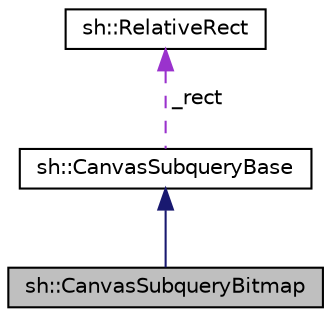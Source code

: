 digraph "sh::CanvasSubqueryBitmap"
{
 // LATEX_PDF_SIZE
  edge [fontname="Helvetica",fontsize="10",labelfontname="Helvetica",labelfontsize="10"];
  node [fontname="Helvetica",fontsize="10",shape=record];
  Node1 [label="sh::CanvasSubqueryBitmap",height=0.2,width=0.4,color="black", fillcolor="grey75", style="filled", fontcolor="black",tooltip=" "];
  Node2 -> Node1 [dir="back",color="midnightblue",fontsize="10",style="solid",fontname="Helvetica"];
  Node2 [label="sh::CanvasSubqueryBase",height=0.2,width=0.4,color="black", fillcolor="white", style="filled",URL="$classsh_1_1_canvas_subquery_base.html",tooltip=" "];
  Node3 -> Node2 [dir="back",color="darkorchid3",fontsize="10",style="dashed",label=" _rect" ,fontname="Helvetica"];
  Node3 [label="sh::RelativeRect",height=0.2,width=0.4,color="black", fillcolor="white", style="filled",URL="$structsh_1_1_relative_rect.html",tooltip=" "];
}
